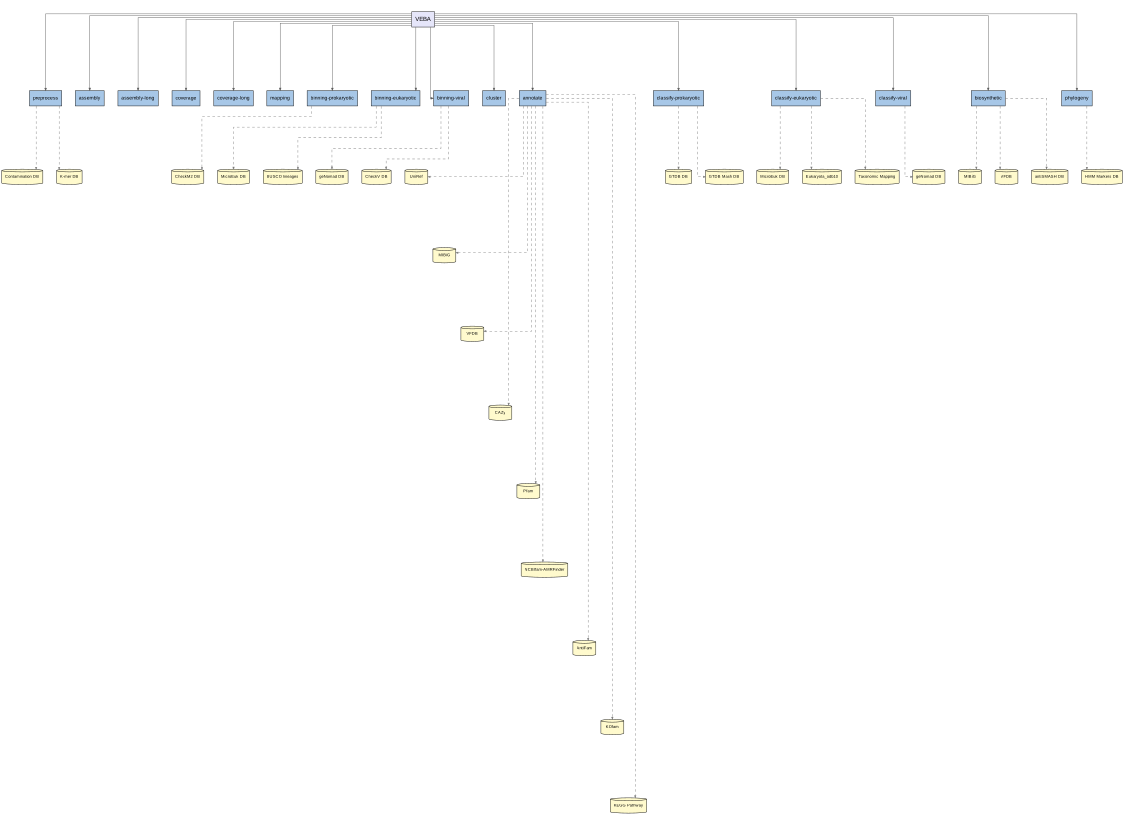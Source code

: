 digraph VEBA_Module_Database_Dependencies {
    // Graph styling
    ratio = "fill";
    size = "7.5,5.5!";  // Force aspect ratio closer to 4:3
    rankdir = TB;
    splines = ortho;    // Orthogonal splines for cleaner layout
    overlap = false;
    nodesep = 0.45;     // Reduced node separation
    ranksep = 0.6;      // Reduced rank separation
    fontname = "Arial";
    fontsize = 12;
    
    // Node styling
    node [fontname="Arial", fontsize=10, style=filled];
    
    // VEBA main node
    node [shape=box, fillcolor="#E6E6FA", style=filled, fontsize=14]
    VEBA [label="VEBA"];
    
    // Module nodes styling - arrange in a more compact way
    node [shape=box, fillcolor="#A7C7E7", style=filled, fontsize=12] // Blue
    
    // Arrange modules in a more balanced layout
    {
        rank = same;
        preprocess [label="preprocess"];
        assembly [label="assembly"];
        assembly_long [label="assembly-long"];
    }
    
    {
        rank = same;
        coverage [label="coverage"];
        coverage_long [label="coverage-long"];
        mapping [label="mapping"];
    }
    
    {
        rank = same;
        binning_prokaryotic [label="binning-prokaryotic"];
        binning_eukaryotic [label="binning-eukaryotic"];
        binning_viral [label="binning-viral"];
        cluster [label="cluster"];
    }
    
    {
        rank = same;
        annotate [label="annotate"];
        classify_prokaryotic [label="classify-prokaryotic"];
        classify_eukaryotic [label="classify-eukaryotic"];
        classify_viral [label="classify-viral"];
    }
    
    {
        rank = same;
        biosynthetic [label="biosynthetic"];
        phylogeny [label="phylogeny"];
    }
    
    // Databases styling
    node [shape=cylinder, fillcolor="#FFFACD", style=filled, fontsize=10] // Yellow
    
    // Database nodes - position near their modules
    preprocess_contamination_db [label="Contamination DB"];
    preprocess_kmer_db [label="K-mer DB"];
    binning_prokaryotic_checkm2_db [label="CheckM2 DB"];
    binning_eukaryotic_microeuk_db [label="MicroEuk DB"];
    binning_eukaryotic_busco_db [label="BUSCO lineages"];
    binning_viral_genomad_db [label="geNomad DB"];
    binning_viral_checkv_db [label="CheckV DB"];
    annotate_uniref [label="UniRef"];
    annotate_mibig [label="MIBiG"];
    annotate_vfdb [label="VFDB"];
    annotate_cazy [label="CAZy"];
    annotate_pfam [label="Pfam"];
    annotate_ncbifam [label="NCBIfam-AMRFinder"];
    annotate_antifam [label="AntiFam"];
    annotate_kofam [label="KOfam"];
    annotate_kegg [label="KEGG Pathway"];
    classify_prokaryotic_gtdb [label="GTDB DB"];
    classify_prokaryotic_gtdb_mash [label="GTDB Mash DB"];
    classify_eukaryotic_microeuk_db [label="MicroEuk DB"];
    classify_eukaryotic_eukaryota_odb10 [label="Eukaryota_odb10"];
    classify_eukaryotic_tax_mapping [label="Taxonomic Mapping"];
    classify_viral_genomad_db [label="geNomad DB"];
    biosynthetic_mibig [label="MIBiG"];
    biosynthetic_vfdb [label="VFDB"];
    biosynthetic_antismash_db [label="antiSMASH DB"];
    phylogeny_hmm_markers [label="HMM Markers DB"];

    // Connect VEBA to modules
    edge [color="#555555", arrowsize=0.6];
    VEBA -> {preprocess assembly assembly_long coverage coverage_long binning_prokaryotic binning_eukaryotic 
             binning_viral annotate classify_prokaryotic classify_eukaryotic classify_viral 
             mapping cluster biosynthetic phylogeny};
    
    // Connect modules to databases with more relaxed connections
    edge [color="#777777", style=dashed, arrowsize=0.5];
    preprocess -> {preprocess_contamination_db preprocess_kmer_db};
    binning_prokaryotic -> binning_prokaryotic_checkm2_db;
    binning_eukaryotic -> {binning_eukaryotic_microeuk_db binning_eukaryotic_busco_db};
    binning_viral -> {binning_viral_genomad_db binning_viral_checkv_db};
    
    // Group annotate databases with invisible edges to manage layout
    edge [style=invis];
    annotate_uniref -> annotate_mibig -> annotate_vfdb -> annotate_cazy -> 
    annotate_pfam -> annotate_ncbifam -> annotate_antifam -> annotate_kofam -> annotate_kegg;
    
    // Restore visible edges for actual connections
    edge [color="#777777", style=dashed, arrowsize=0.5];
    annotate -> {annotate_uniref annotate_mibig annotate_vfdb annotate_cazy 
                annotate_pfam annotate_ncbifam annotate_antifam annotate_kofam annotate_kegg};
    
    classify_prokaryotic -> {classify_prokaryotic_gtdb classify_prokaryotic_gtdb_mash};
    classify_eukaryotic -> {classify_eukaryotic_microeuk_db classify_eukaryotic_eukaryota_odb10 classify_eukaryotic_tax_mapping};
    classify_viral -> classify_viral_genomad_db;
    biosynthetic -> {biosynthetic_mibig biosynthetic_vfdb biosynthetic_antismash_db};
    phylogeny -> phylogeny_hmm_markers;
}